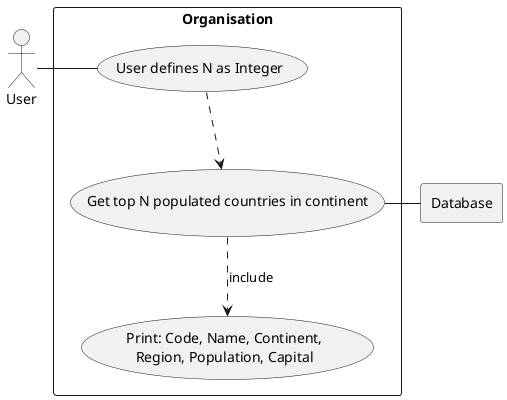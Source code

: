 @startuml



rectangle Database

rectangle "Organisation" {
    usecase UC1 as "User defines N as Integer"

    usecase UC2 as "Get top N populated countries in continent"

    usecase UCa as "Print: Code, Name, Continent,
    Region, Population, Capital"
}
    User - UC1
    UC1 ..> UC2
    UC2 ..> UCa : include
    UC2 - Database


@enduml